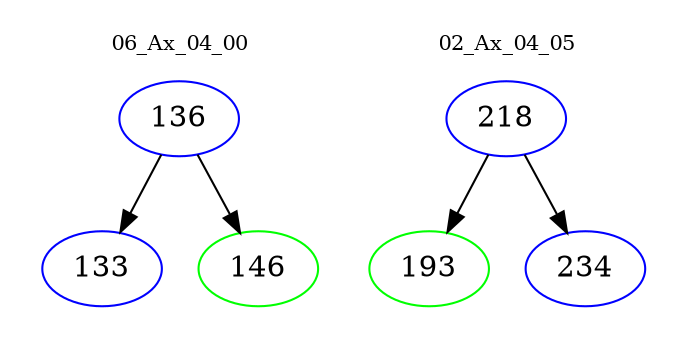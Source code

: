 digraph{
subgraph cluster_0 {
color = white
label = "06_Ax_04_00";
fontsize=10;
T0_136 [label="136", color="blue"]
T0_136 -> T0_133 [color="black"]
T0_133 [label="133", color="blue"]
T0_136 -> T0_146 [color="black"]
T0_146 [label="146", color="green"]
}
subgraph cluster_1 {
color = white
label = "02_Ax_04_05";
fontsize=10;
T1_218 [label="218", color="blue"]
T1_218 -> T1_193 [color="black"]
T1_193 [label="193", color="green"]
T1_218 -> T1_234 [color="black"]
T1_234 [label="234", color="blue"]
}
}
